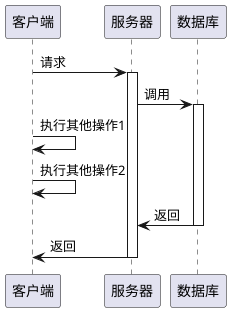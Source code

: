 @startuml
客户端 -> 服务器:请求
activate  服务器
服务器 -> 数据库: 调用
activate  数据库
客户端->客户端:执行其他操作1
客户端->客户端:执行其他操作2
数据库->服务器:返回
deactivate  数据库
服务器->客户端:返回
deactivate  服务器

@enduml